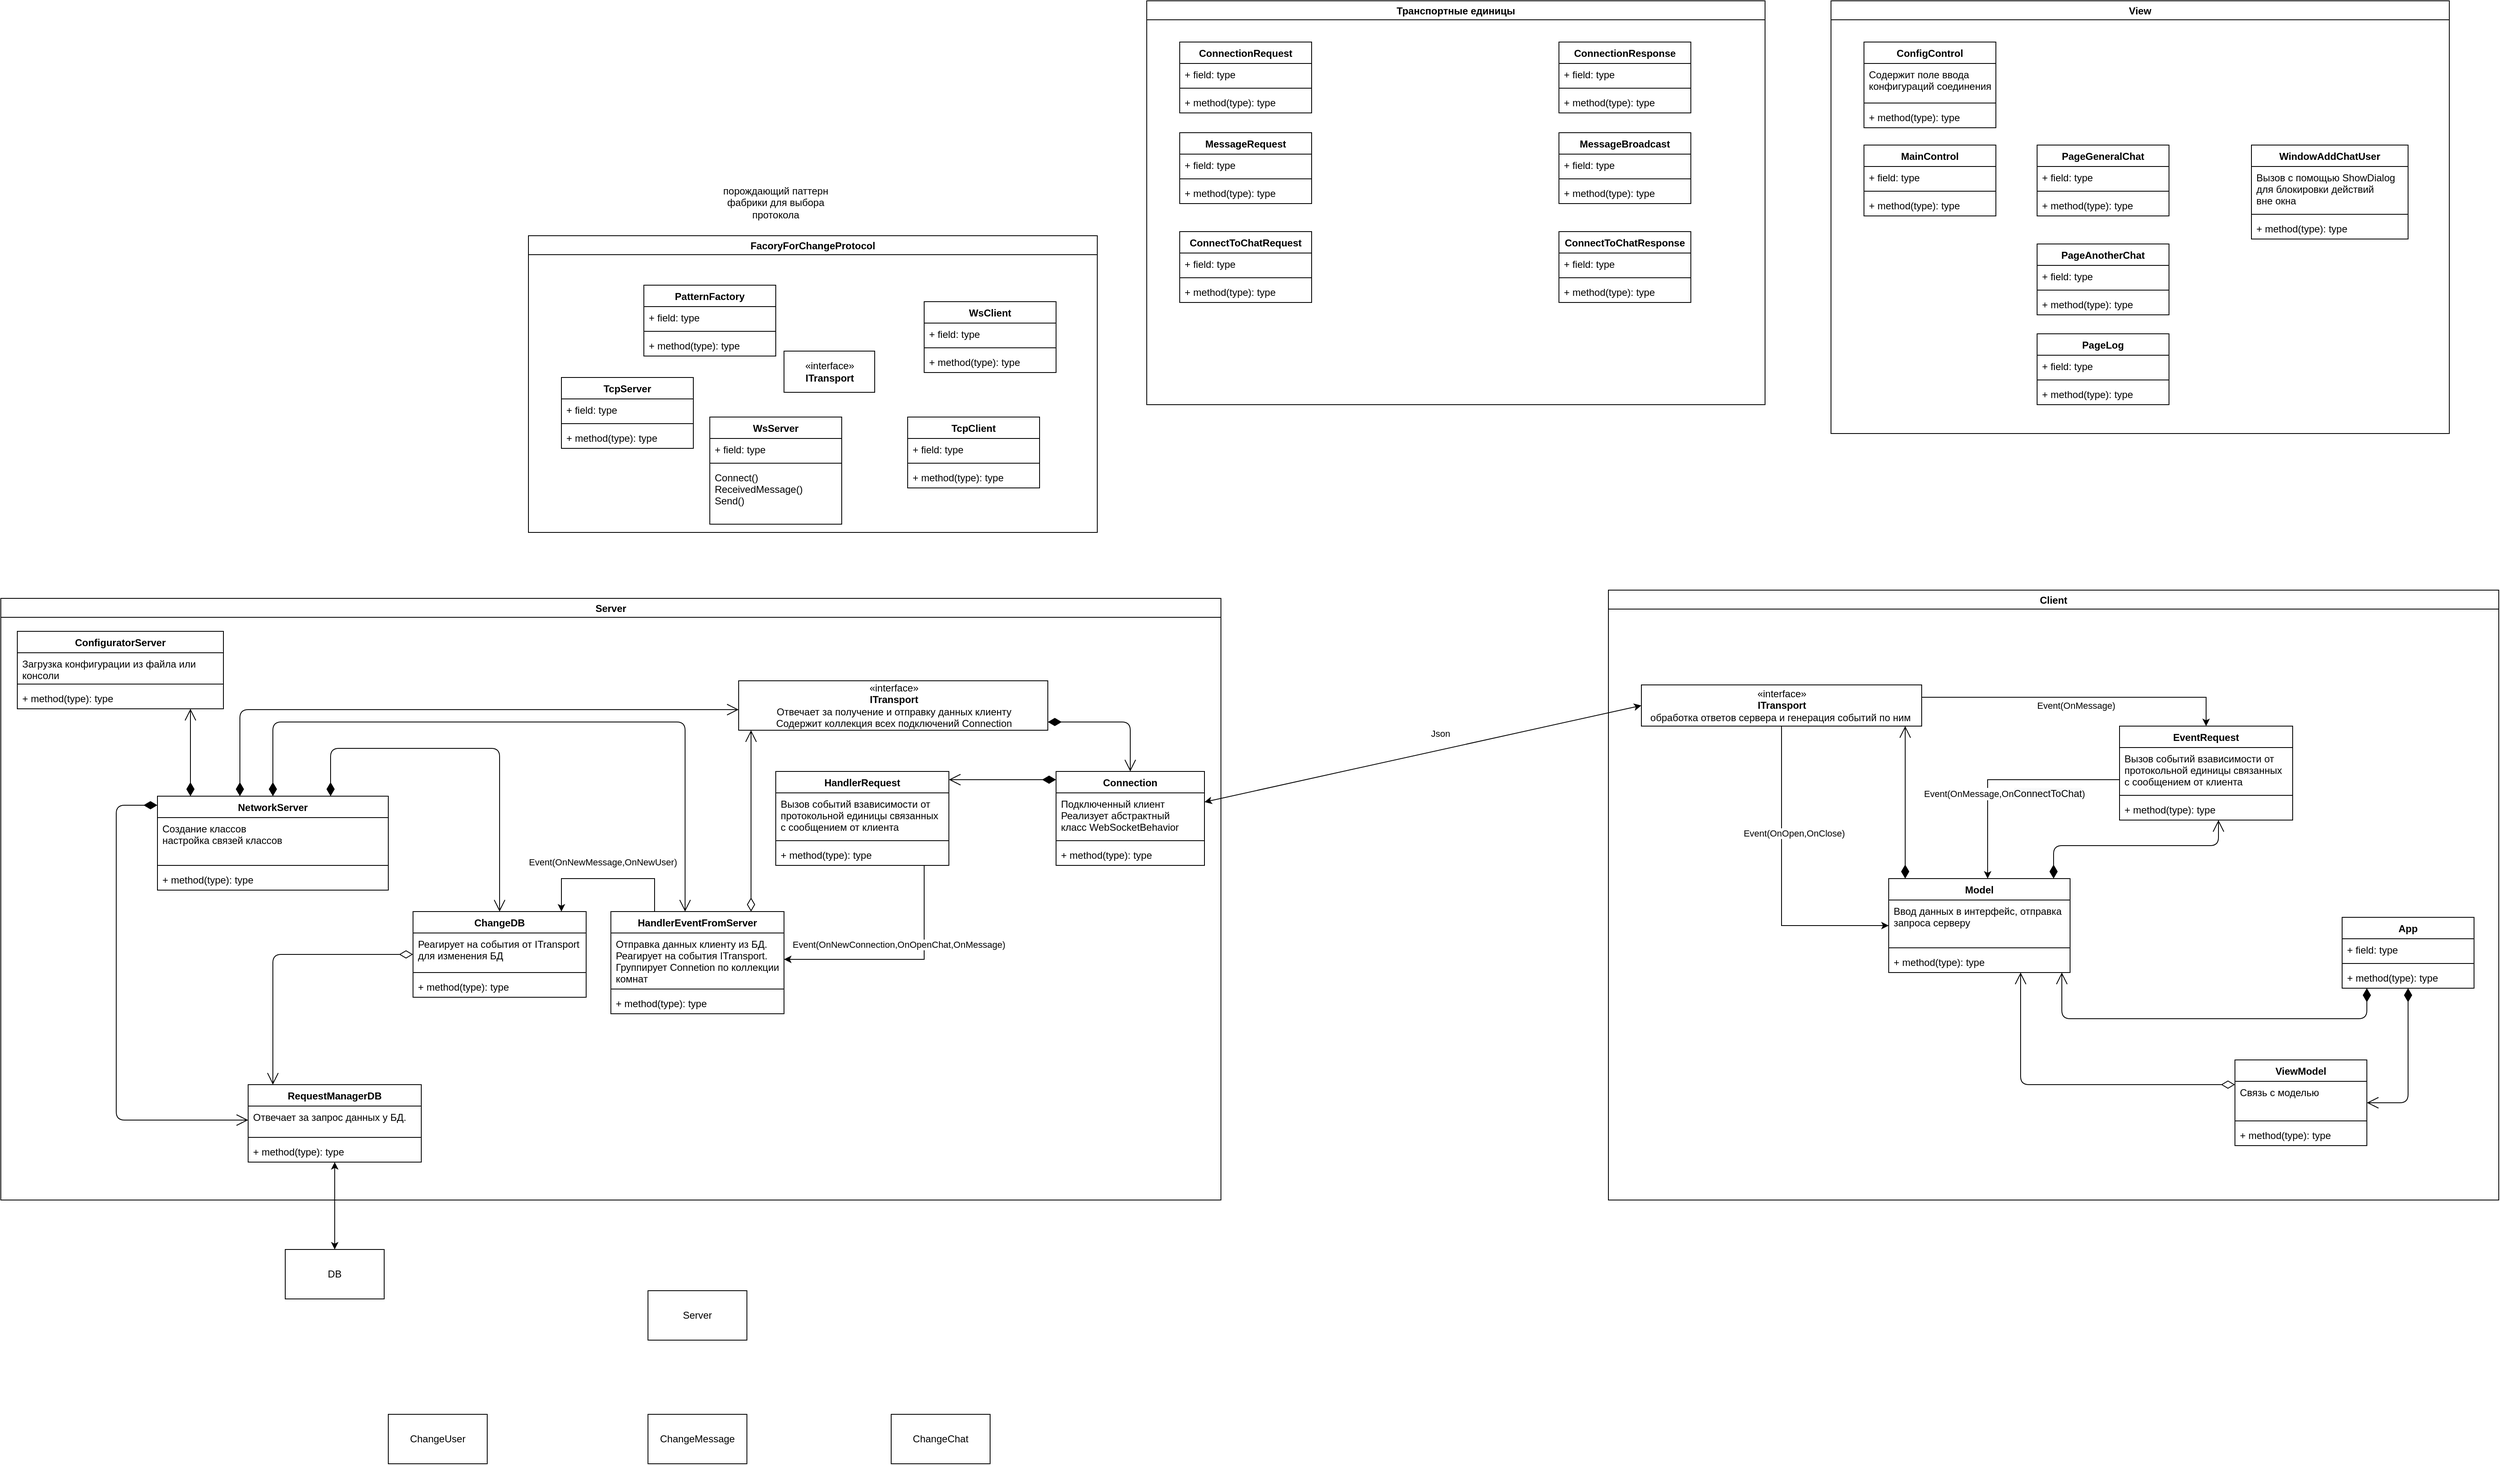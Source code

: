 <mxfile version="13.7.9" type="device"><diagram id="jse17iVmVhBiefRwXNWF" name="Page-1"><mxGraphModel dx="3362" dy="1932" grid="1" gridSize="10" guides="1" tooltips="1" connect="1" arrows="1" fold="1" page="1" pageScale="1" pageWidth="850" pageHeight="1100" math="0" shadow="0"><root><mxCell id="0"/><mxCell id="1" parent="0"/><mxCell id="Xx_1zSFex9UAp5-x8c1F-37" value="Server" style="swimlane;" parent="1" vertex="1"><mxGeometry x="-1000" y="-120" width="1480" height="730" as="geometry"/></mxCell><mxCell id="-w2Rr8TFvoVWW7aLAeK2-1" value="ConfiguratorServer" style="swimlane;fontStyle=1;align=center;verticalAlign=top;childLayout=stackLayout;horizontal=1;startSize=26;horizontalStack=0;resizeParent=1;resizeParentMax=0;resizeLast=0;collapsible=1;marginBottom=0;" parent="Xx_1zSFex9UAp5-x8c1F-37" vertex="1"><mxGeometry x="20" y="40" width="250" height="94" as="geometry"/></mxCell><mxCell id="-w2Rr8TFvoVWW7aLAeK2-2" value="Загрузка конфигурации из файла или &#10;консоли" style="text;strokeColor=none;fillColor=none;align=left;verticalAlign=top;spacingLeft=4;spacingRight=4;overflow=hidden;rotatable=0;points=[[0,0.5],[1,0.5]];portConstraint=eastwest;" parent="-w2Rr8TFvoVWW7aLAeK2-1" vertex="1"><mxGeometry y="26" width="250" height="34" as="geometry"/></mxCell><mxCell id="-w2Rr8TFvoVWW7aLAeK2-3" value="" style="line;strokeWidth=1;fillColor=none;align=left;verticalAlign=middle;spacingTop=-1;spacingLeft=3;spacingRight=3;rotatable=0;labelPosition=right;points=[];portConstraint=eastwest;" parent="-w2Rr8TFvoVWW7aLAeK2-1" vertex="1"><mxGeometry y="60" width="250" height="8" as="geometry"/></mxCell><mxCell id="-w2Rr8TFvoVWW7aLAeK2-4" value="+ method(type): type" style="text;strokeColor=none;fillColor=none;align=left;verticalAlign=top;spacingLeft=4;spacingRight=4;overflow=hidden;rotatable=0;points=[[0,0.5],[1,0.5]];portConstraint=eastwest;" parent="-w2Rr8TFvoVWW7aLAeK2-1" vertex="1"><mxGeometry y="68" width="250" height="26" as="geometry"/></mxCell><mxCell id="-w2Rr8TFvoVWW7aLAeK2-32" value="Connection" style="swimlane;fontStyle=1;align=center;verticalAlign=top;childLayout=stackLayout;horizontal=1;startSize=26;horizontalStack=0;resizeParent=1;resizeParentMax=0;resizeLast=0;collapsible=1;marginBottom=0;" parent="Xx_1zSFex9UAp5-x8c1F-37" vertex="1"><mxGeometry x="1280" y="210" width="180" height="114" as="geometry"/></mxCell><mxCell id="-w2Rr8TFvoVWW7aLAeK2-33" value="Подключенный клиент&#10;Реализует абстрактный &#10;класс WebSocketBehavior" style="text;strokeColor=none;fillColor=none;align=left;verticalAlign=top;spacingLeft=4;spacingRight=4;overflow=hidden;rotatable=0;points=[[0,0.5],[1,0.5]];portConstraint=eastwest;" parent="-w2Rr8TFvoVWW7aLAeK2-32" vertex="1"><mxGeometry y="26" width="180" height="54" as="geometry"/></mxCell><mxCell id="-w2Rr8TFvoVWW7aLAeK2-34" value="" style="line;strokeWidth=1;fillColor=none;align=left;verticalAlign=middle;spacingTop=-1;spacingLeft=3;spacingRight=3;rotatable=0;labelPosition=right;points=[];portConstraint=eastwest;" parent="-w2Rr8TFvoVWW7aLAeK2-32" vertex="1"><mxGeometry y="80" width="180" height="8" as="geometry"/></mxCell><mxCell id="-w2Rr8TFvoVWW7aLAeK2-35" value="+ method(type): type" style="text;strokeColor=none;fillColor=none;align=left;verticalAlign=top;spacingLeft=4;spacingRight=4;overflow=hidden;rotatable=0;points=[[0,0.5],[1,0.5]];portConstraint=eastwest;" parent="-w2Rr8TFvoVWW7aLAeK2-32" vertex="1"><mxGeometry y="88" width="180" height="26" as="geometry"/></mxCell><mxCell id="-w2Rr8TFvoVWW7aLAeK2-37" value="HandlerRequest" style="swimlane;fontStyle=1;align=center;verticalAlign=top;childLayout=stackLayout;horizontal=1;startSize=26;horizontalStack=0;resizeParent=1;resizeParentMax=0;resizeLast=0;collapsible=1;marginBottom=0;" parent="Xx_1zSFex9UAp5-x8c1F-37" vertex="1"><mxGeometry x="940" y="210" width="210" height="114" as="geometry"/></mxCell><mxCell id="-w2Rr8TFvoVWW7aLAeK2-38" value="Вызов событий взависимости от&#10;протокольной единицы связанных&#10;с сообщением от клиента" style="text;strokeColor=none;fillColor=none;align=left;verticalAlign=top;spacingLeft=4;spacingRight=4;overflow=hidden;rotatable=0;points=[[0,0.5],[1,0.5]];portConstraint=eastwest;" parent="-w2Rr8TFvoVWW7aLAeK2-37" vertex="1"><mxGeometry y="26" width="210" height="54" as="geometry"/></mxCell><mxCell id="-w2Rr8TFvoVWW7aLAeK2-39" value="" style="line;strokeWidth=1;fillColor=none;align=left;verticalAlign=middle;spacingTop=-1;spacingLeft=3;spacingRight=3;rotatable=0;labelPosition=right;points=[];portConstraint=eastwest;" parent="-w2Rr8TFvoVWW7aLAeK2-37" vertex="1"><mxGeometry y="80" width="210" height="8" as="geometry"/></mxCell><mxCell id="-w2Rr8TFvoVWW7aLAeK2-40" value="+ method(type): type" style="text;strokeColor=none;fillColor=none;align=left;verticalAlign=top;spacingLeft=4;spacingRight=4;overflow=hidden;rotatable=0;points=[[0,0.5],[1,0.5]];portConstraint=eastwest;" parent="-w2Rr8TFvoVWW7aLAeK2-37" vertex="1"><mxGeometry y="88" width="210" height="26" as="geometry"/></mxCell><mxCell id="Xx_1zSFex9UAp5-x8c1F-51" value="NetworkServer" style="swimlane;fontStyle=1;align=center;verticalAlign=top;childLayout=stackLayout;horizontal=1;startSize=26;horizontalStack=0;resizeParent=1;resizeParentMax=0;resizeLast=0;collapsible=1;marginBottom=0;" parent="Xx_1zSFex9UAp5-x8c1F-37" vertex="1"><mxGeometry x="190" y="240" width="280" height="114" as="geometry"/></mxCell><mxCell id="Xx_1zSFex9UAp5-x8c1F-52" value="Создание классов&#10;настройка связей классов" style="text;strokeColor=none;fillColor=none;align=left;verticalAlign=top;spacingLeft=4;spacingRight=4;overflow=hidden;rotatable=0;points=[[0,0.5],[1,0.5]];portConstraint=eastwest;" parent="Xx_1zSFex9UAp5-x8c1F-51" vertex="1"><mxGeometry y="26" width="280" height="54" as="geometry"/></mxCell><mxCell id="Xx_1zSFex9UAp5-x8c1F-53" value="" style="line;strokeWidth=1;fillColor=none;align=left;verticalAlign=middle;spacingTop=-1;spacingLeft=3;spacingRight=3;rotatable=0;labelPosition=right;points=[];portConstraint=eastwest;" parent="Xx_1zSFex9UAp5-x8c1F-51" vertex="1"><mxGeometry y="80" width="280" height="8" as="geometry"/></mxCell><mxCell id="Xx_1zSFex9UAp5-x8c1F-54" value="+ method(type): type" style="text;strokeColor=none;fillColor=none;align=left;verticalAlign=top;spacingLeft=4;spacingRight=4;overflow=hidden;rotatable=0;points=[[0,0.5],[1,0.5]];portConstraint=eastwest;" parent="Xx_1zSFex9UAp5-x8c1F-51" vertex="1"><mxGeometry y="88" width="280" height="26" as="geometry"/></mxCell><mxCell id="DeAmgJyLJ6oGBZ568xcS-81" value="Event(OnNewMessage,OnNewUser)" style="edgeStyle=orthogonalEdgeStyle;rounded=0;orthogonalLoop=1;jettySize=auto;html=1;" parent="Xx_1zSFex9UAp5-x8c1F-37" source="zUC1sr2OOhzAdwgwk2Mr-27" target="zUC1sr2OOhzAdwgwk2Mr-1" edge="1"><mxGeometry x="0.067" y="-20" relative="1" as="geometry"><mxPoint x="770" y="370" as="sourcePoint"/><Array as="points"><mxPoint x="793" y="340"/><mxPoint x="680" y="340"/></Array><mxPoint as="offset"/></mxGeometry></mxCell><mxCell id="zUC1sr2OOhzAdwgwk2Mr-27" value="HandlerEventFromServer" style="swimlane;fontStyle=1;align=center;verticalAlign=top;childLayout=stackLayout;horizontal=1;startSize=26;horizontalStack=0;resizeParent=1;resizeParentMax=0;resizeLast=0;collapsible=1;marginBottom=0;" parent="Xx_1zSFex9UAp5-x8c1F-37" vertex="1"><mxGeometry x="740" y="380" width="210" height="124" as="geometry"/></mxCell><mxCell id="zUC1sr2OOhzAdwgwk2Mr-28" value="Отправка данных клиенту из БД. &#10;Реагирует на события ITransport.&#10;Группирует Connetion по коллекции&#10;комнат" style="text;strokeColor=none;fillColor=none;align=left;verticalAlign=top;spacingLeft=4;spacingRight=4;overflow=hidden;rotatable=0;points=[[0,0.5],[1,0.5]];portConstraint=eastwest;" parent="zUC1sr2OOhzAdwgwk2Mr-27" vertex="1"><mxGeometry y="26" width="210" height="64" as="geometry"/></mxCell><mxCell id="zUC1sr2OOhzAdwgwk2Mr-29" value="" style="line;strokeWidth=1;fillColor=none;align=left;verticalAlign=middle;spacingTop=-1;spacingLeft=3;spacingRight=3;rotatable=0;labelPosition=right;points=[];portConstraint=eastwest;" parent="zUC1sr2OOhzAdwgwk2Mr-27" vertex="1"><mxGeometry y="90" width="210" height="8" as="geometry"/></mxCell><mxCell id="zUC1sr2OOhzAdwgwk2Mr-30" value="+ method(type): type" style="text;strokeColor=none;fillColor=none;align=left;verticalAlign=top;spacingLeft=4;spacingRight=4;overflow=hidden;rotatable=0;points=[[0,0.5],[1,0.5]];portConstraint=eastwest;" parent="zUC1sr2OOhzAdwgwk2Mr-27" vertex="1"><mxGeometry y="98" width="210" height="26" as="geometry"/></mxCell><mxCell id="zUC1sr2OOhzAdwgwk2Mr-1" value="ChangeDB" style="swimlane;fontStyle=1;align=center;verticalAlign=top;childLayout=stackLayout;horizontal=1;startSize=26;horizontalStack=0;resizeParent=1;resizeParentMax=0;resizeLast=0;collapsible=1;marginBottom=0;" parent="Xx_1zSFex9UAp5-x8c1F-37" vertex="1"><mxGeometry x="500" y="380" width="210" height="104" as="geometry"><mxRectangle x="60" y="160" width="100" height="26" as="alternateBounds"/></mxGeometry></mxCell><mxCell id="zUC1sr2OOhzAdwgwk2Mr-2" value="Реагирует на события от ITransport&#10;для изменения БД" style="text;strokeColor=none;fillColor=none;align=left;verticalAlign=top;spacingLeft=4;spacingRight=4;overflow=hidden;rotatable=0;points=[[0,0.5],[1,0.5]];portConstraint=eastwest;" parent="zUC1sr2OOhzAdwgwk2Mr-1" vertex="1"><mxGeometry y="26" width="210" height="44" as="geometry"/></mxCell><mxCell id="zUC1sr2OOhzAdwgwk2Mr-3" value="" style="line;strokeWidth=1;fillColor=none;align=left;verticalAlign=middle;spacingTop=-1;spacingLeft=3;spacingRight=3;rotatable=0;labelPosition=right;points=[];portConstraint=eastwest;" parent="zUC1sr2OOhzAdwgwk2Mr-1" vertex="1"><mxGeometry y="70" width="210" height="8" as="geometry"/></mxCell><mxCell id="zUC1sr2OOhzAdwgwk2Mr-4" value="+ method(type): type" style="text;strokeColor=none;fillColor=none;align=left;verticalAlign=top;spacingLeft=4;spacingRight=4;overflow=hidden;rotatable=0;points=[[0,0.5],[1,0.5]];portConstraint=eastwest;" parent="zUC1sr2OOhzAdwgwk2Mr-1" vertex="1"><mxGeometry y="78" width="210" height="26" as="geometry"/></mxCell><mxCell id="Xx_1zSFex9UAp5-x8c1F-33" value="RequestManagerDB" style="swimlane;fontStyle=1;align=center;verticalAlign=top;childLayout=stackLayout;horizontal=1;startSize=26;horizontalStack=0;resizeParent=1;resizeParentMax=0;resizeLast=0;collapsible=1;marginBottom=0;" parent="Xx_1zSFex9UAp5-x8c1F-37" vertex="1"><mxGeometry x="300" y="590" width="210" height="94" as="geometry"/></mxCell><mxCell id="Xx_1zSFex9UAp5-x8c1F-34" value="Отвечает за запрос данных у БД." style="text;strokeColor=none;fillColor=none;align=left;verticalAlign=top;spacingLeft=4;spacingRight=4;overflow=hidden;rotatable=0;points=[[0,0.5],[1,0.5]];portConstraint=eastwest;" parent="Xx_1zSFex9UAp5-x8c1F-33" vertex="1"><mxGeometry y="26" width="210" height="34" as="geometry"/></mxCell><mxCell id="Xx_1zSFex9UAp5-x8c1F-35" value="" style="line;strokeWidth=1;fillColor=none;align=left;verticalAlign=middle;spacingTop=-1;spacingLeft=3;spacingRight=3;rotatable=0;labelPosition=right;points=[];portConstraint=eastwest;" parent="Xx_1zSFex9UAp5-x8c1F-33" vertex="1"><mxGeometry y="60" width="210" height="8" as="geometry"/></mxCell><mxCell id="Xx_1zSFex9UAp5-x8c1F-36" value="+ method(type): type" style="text;strokeColor=none;fillColor=none;align=left;verticalAlign=top;spacingLeft=4;spacingRight=4;overflow=hidden;rotatable=0;points=[[0,0.5],[1,0.5]];portConstraint=eastwest;" parent="Xx_1zSFex9UAp5-x8c1F-33" vertex="1"><mxGeometry y="68" width="210" height="26" as="geometry"/></mxCell><mxCell id="DeAmgJyLJ6oGBZ568xcS-78" value="Event(OnNewConnection,OnOpenChat,OnMessage)" style="edgeStyle=orthogonalEdgeStyle;rounded=0;orthogonalLoop=1;jettySize=auto;html=1;" parent="Xx_1zSFex9UAp5-x8c1F-37" source="-w2Rr8TFvoVWW7aLAeK2-37" target="zUC1sr2OOhzAdwgwk2Mr-28" edge="1"><mxGeometry x="0.022" y="-18" relative="1" as="geometry"><mxPoint x="1176" y="210" as="sourcePoint"/><Array as="points"><mxPoint x="1120" y="438"/></Array><mxPoint as="offset"/></mxGeometry></mxCell><mxCell id="zUC1sr2OOhzAdwgwk2Mr-25" value="«interface»&lt;br&gt;&lt;b&gt;ITransport&lt;br&gt;&lt;/b&gt;Отвечает за получение и отправку данных клиенту&lt;br&gt;Содержит коллекция всех подключений Connection" style="html=1;" parent="Xx_1zSFex9UAp5-x8c1F-37" vertex="1"><mxGeometry x="895" y="100" width="375" height="60" as="geometry"/></mxCell><mxCell id="tzjQvnnf768sTt3wcMnn-1" value="" style="endArrow=open;html=1;endSize=12;startArrow=diamondThin;startSize=14;startFill=1;edgeStyle=orthogonalEdgeStyle;align=left;verticalAlign=bottom;" parent="Xx_1zSFex9UAp5-x8c1F-37" source="Xx_1zSFex9UAp5-x8c1F-51" target="zUC1sr2OOhzAdwgwk2Mr-27" edge="1"><mxGeometry x="-1" y="3" relative="1" as="geometry"><mxPoint x="925" y="160" as="sourcePoint"/><mxPoint x="600" y="310" as="targetPoint"/><Array as="points"><mxPoint x="330" y="150"/><mxPoint x="830" y="150"/></Array></mxGeometry></mxCell><mxCell id="tzjQvnnf768sTt3wcMnn-5" value="" style="endArrow=open;html=1;endSize=12;startArrow=diamondThin;startSize=14;startFill=1;edgeStyle=orthogonalEdgeStyle;align=left;verticalAlign=bottom;" parent="Xx_1zSFex9UAp5-x8c1F-37" source="Xx_1zSFex9UAp5-x8c1F-51" target="zUC1sr2OOhzAdwgwk2Mr-1" edge="1"><mxGeometry x="-0.081" y="-18" relative="1" as="geometry"><mxPoint x="349" y="230" as="sourcePoint"/><mxPoint x="600" y="345" as="targetPoint"/><Array as="points"><mxPoint x="400" y="182"/><mxPoint x="605" y="182"/></Array><mxPoint as="offset"/></mxGeometry></mxCell><mxCell id="tzjQvnnf768sTt3wcMnn-7" value="" style="endArrow=open;html=1;endSize=12;startArrow=diamondThin;startSize=14;startFill=0;edgeStyle=orthogonalEdgeStyle;align=left;verticalAlign=bottom;" parent="Xx_1zSFex9UAp5-x8c1F-37" source="zUC1sr2OOhzAdwgwk2Mr-1" target="Xx_1zSFex9UAp5-x8c1F-33" edge="1"><mxGeometry x="-1" y="3" relative="1" as="geometry"><mxPoint x="298" y="550" as="sourcePoint"/><mxPoint x="740" y="380" as="targetPoint"/><Array as="points"><mxPoint x="330" y="432"/></Array></mxGeometry></mxCell><mxCell id="-w2Rr8TFvoVWW7aLAeK2-5" value="" style="endArrow=open;html=1;endSize=12;startArrow=diamondThin;startSize=14;startFill=1;edgeStyle=orthogonalEdgeStyle;align=left;verticalAlign=bottom;" parent="Xx_1zSFex9UAp5-x8c1F-37" source="Xx_1zSFex9UAp5-x8c1F-51" target="-w2Rr8TFvoVWW7aLAeK2-1" edge="1"><mxGeometry x="-1" y="3" relative="1" as="geometry"><mxPoint x="130" y="180" as="sourcePoint"/><mxPoint x="160" y="180" as="targetPoint"/><Array as="points"><mxPoint x="230" y="200"/><mxPoint x="230" y="200"/></Array></mxGeometry></mxCell><mxCell id="-w2Rr8TFvoVWW7aLAeK2-9" value="" style="endArrow=open;html=1;endSize=12;startArrow=diamondThin;startSize=14;startFill=1;edgeStyle=orthogonalEdgeStyle;align=left;verticalAlign=bottom;" parent="Xx_1zSFex9UAp5-x8c1F-37" source="Xx_1zSFex9UAp5-x8c1F-51" target="zUC1sr2OOhzAdwgwk2Mr-25" edge="1"><mxGeometry x="-1" y="3" relative="1" as="geometry"><mxPoint x="550" y="110" as="sourcePoint"/><mxPoint x="810" y="120" as="targetPoint"/><Array as="points"><mxPoint x="290" y="135"/></Array></mxGeometry></mxCell><mxCell id="-w2Rr8TFvoVWW7aLAeK2-10" value="" style="endArrow=open;html=1;endSize=12;startArrow=diamondThin;startSize=14;startFill=1;edgeStyle=orthogonalEdgeStyle;align=left;verticalAlign=bottom;entryX=0;entryY=0.5;entryDx=0;entryDy=0;" parent="Xx_1zSFex9UAp5-x8c1F-37" source="Xx_1zSFex9UAp5-x8c1F-51" target="Xx_1zSFex9UAp5-x8c1F-34" edge="1"><mxGeometry x="-1" y="3" relative="1" as="geometry"><mxPoint x="120" y="210" as="sourcePoint"/><mxPoint x="430" y="370" as="targetPoint"/><Array as="points"><mxPoint x="140" y="251"/><mxPoint x="140" y="633"/></Array></mxGeometry></mxCell><mxCell id="-w2Rr8TFvoVWW7aLAeK2-42" value="" style="endArrow=open;html=1;endSize=12;startArrow=diamondThin;startSize=14;startFill=1;edgeStyle=orthogonalEdgeStyle;align=left;verticalAlign=bottom;" parent="Xx_1zSFex9UAp5-x8c1F-37" source="-w2Rr8TFvoVWW7aLAeK2-32" target="-w2Rr8TFvoVWW7aLAeK2-37" edge="1"><mxGeometry x="-1" y="3" relative="1" as="geometry"><mxPoint x="1190" y="190" as="sourcePoint"/><mxPoint x="810" y="220" as="targetPoint"/><Array as="points"><mxPoint x="1270" y="220"/><mxPoint x="1270" y="220"/></Array></mxGeometry></mxCell><mxCell id="-w2Rr8TFvoVWW7aLAeK2-43" value="" style="endArrow=open;html=1;endSize=12;startArrow=diamondThin;startSize=14;startFill=1;edgeStyle=orthogonalEdgeStyle;align=left;verticalAlign=bottom;" parent="Xx_1zSFex9UAp5-x8c1F-37" source="zUC1sr2OOhzAdwgwk2Mr-25" target="-w2Rr8TFvoVWW7aLAeK2-32" edge="1"><mxGeometry x="-1" y="3" relative="1" as="geometry"><mxPoint x="1000" y="340" as="sourcePoint"/><mxPoint x="1310" y="200" as="targetPoint"/><Array as="points"><mxPoint x="1370" y="150"/></Array></mxGeometry></mxCell><mxCell id="B8XiJwWMcWQTUmsNgJ9B-1" value="" style="endArrow=open;html=1;endSize=12;startArrow=diamondThin;startSize=14;startFill=0;edgeStyle=orthogonalEdgeStyle;align=left;verticalAlign=bottom;" parent="Xx_1zSFex9UAp5-x8c1F-37" source="zUC1sr2OOhzAdwgwk2Mr-27" target="zUC1sr2OOhzAdwgwk2Mr-25" edge="1"><mxGeometry x="-1" y="3" relative="1" as="geometry"><mxPoint x="1130" y="390" as="sourcePoint"/><mxPoint x="1290" y="390" as="targetPoint"/><Array as="points"><mxPoint x="910" y="240"/><mxPoint x="910" y="240"/></Array></mxGeometry></mxCell><mxCell id="Xx_1zSFex9UAp5-x8c1F-55" value="FacoryForChangeProtocol" style="swimlane;" parent="1" vertex="1"><mxGeometry x="-360" y="-560" width="690" height="360" as="geometry"/></mxCell><mxCell id="DeAmgJyLJ6oGBZ568xcS-56" value="WsClient" style="swimlane;fontStyle=1;align=center;verticalAlign=top;childLayout=stackLayout;horizontal=1;startSize=26;horizontalStack=0;resizeParent=1;resizeParentMax=0;resizeLast=0;collapsible=1;marginBottom=0;" parent="Xx_1zSFex9UAp5-x8c1F-55" vertex="1"><mxGeometry x="480" y="80" width="160" height="86" as="geometry"/></mxCell><mxCell id="DeAmgJyLJ6oGBZ568xcS-57" value="+ field: type" style="text;strokeColor=none;fillColor=none;align=left;verticalAlign=top;spacingLeft=4;spacingRight=4;overflow=hidden;rotatable=0;points=[[0,0.5],[1,0.5]];portConstraint=eastwest;" parent="DeAmgJyLJ6oGBZ568xcS-56" vertex="1"><mxGeometry y="26" width="160" height="26" as="geometry"/></mxCell><mxCell id="DeAmgJyLJ6oGBZ568xcS-58" value="" style="line;strokeWidth=1;fillColor=none;align=left;verticalAlign=middle;spacingTop=-1;spacingLeft=3;spacingRight=3;rotatable=0;labelPosition=right;points=[];portConstraint=eastwest;" parent="DeAmgJyLJ6oGBZ568xcS-56" vertex="1"><mxGeometry y="52" width="160" height="8" as="geometry"/></mxCell><mxCell id="DeAmgJyLJ6oGBZ568xcS-59" value="+ method(type): type" style="text;strokeColor=none;fillColor=none;align=left;verticalAlign=top;spacingLeft=4;spacingRight=4;overflow=hidden;rotatable=0;points=[[0,0.5],[1,0.5]];portConstraint=eastwest;" parent="DeAmgJyLJ6oGBZ568xcS-56" vertex="1"><mxGeometry y="60" width="160" height="26" as="geometry"/></mxCell><mxCell id="Xx_1zSFex9UAp5-x8c1F-47" value="PatternFactory" style="swimlane;fontStyle=1;align=center;verticalAlign=top;childLayout=stackLayout;horizontal=1;startSize=26;horizontalStack=0;resizeParent=1;resizeParentMax=0;resizeLast=0;collapsible=1;marginBottom=0;" parent="Xx_1zSFex9UAp5-x8c1F-55" vertex="1"><mxGeometry x="140" y="60" width="160" height="86" as="geometry"/></mxCell><mxCell id="Xx_1zSFex9UAp5-x8c1F-48" value="+ field: type" style="text;strokeColor=none;fillColor=none;align=left;verticalAlign=top;spacingLeft=4;spacingRight=4;overflow=hidden;rotatable=0;points=[[0,0.5],[1,0.5]];portConstraint=eastwest;" parent="Xx_1zSFex9UAp5-x8c1F-47" vertex="1"><mxGeometry y="26" width="160" height="26" as="geometry"/></mxCell><mxCell id="Xx_1zSFex9UAp5-x8c1F-49" value="" style="line;strokeWidth=1;fillColor=none;align=left;verticalAlign=middle;spacingTop=-1;spacingLeft=3;spacingRight=3;rotatable=0;labelPosition=right;points=[];portConstraint=eastwest;" parent="Xx_1zSFex9UAp5-x8c1F-47" vertex="1"><mxGeometry y="52" width="160" height="8" as="geometry"/></mxCell><mxCell id="Xx_1zSFex9UAp5-x8c1F-50" value="+ method(type): type" style="text;strokeColor=none;fillColor=none;align=left;verticalAlign=top;spacingLeft=4;spacingRight=4;overflow=hidden;rotatable=0;points=[[0,0.5],[1,0.5]];portConstraint=eastwest;" parent="Xx_1zSFex9UAp5-x8c1F-47" vertex="1"><mxGeometry y="60" width="160" height="26" as="geometry"/></mxCell><mxCell id="Xx_1zSFex9UAp5-x8c1F-43" value="TcpServer" style="swimlane;fontStyle=1;align=center;verticalAlign=top;childLayout=stackLayout;horizontal=1;startSize=26;horizontalStack=0;resizeParent=1;resizeParentMax=0;resizeLast=0;collapsible=1;marginBottom=0;" parent="Xx_1zSFex9UAp5-x8c1F-55" vertex="1"><mxGeometry x="40" y="172" width="160" height="86" as="geometry"/></mxCell><mxCell id="Xx_1zSFex9UAp5-x8c1F-44" value="+ field: type" style="text;strokeColor=none;fillColor=none;align=left;verticalAlign=top;spacingLeft=4;spacingRight=4;overflow=hidden;rotatable=0;points=[[0,0.5],[1,0.5]];portConstraint=eastwest;" parent="Xx_1zSFex9UAp5-x8c1F-43" vertex="1"><mxGeometry y="26" width="160" height="26" as="geometry"/></mxCell><mxCell id="Xx_1zSFex9UAp5-x8c1F-45" value="" style="line;strokeWidth=1;fillColor=none;align=left;verticalAlign=middle;spacingTop=-1;spacingLeft=3;spacingRight=3;rotatable=0;labelPosition=right;points=[];portConstraint=eastwest;" parent="Xx_1zSFex9UAp5-x8c1F-43" vertex="1"><mxGeometry y="52" width="160" height="8" as="geometry"/></mxCell><mxCell id="Xx_1zSFex9UAp5-x8c1F-46" value="+ method(type): type" style="text;strokeColor=none;fillColor=none;align=left;verticalAlign=top;spacingLeft=4;spacingRight=4;overflow=hidden;rotatable=0;points=[[0,0.5],[1,0.5]];portConstraint=eastwest;" parent="Xx_1zSFex9UAp5-x8c1F-43" vertex="1"><mxGeometry y="60" width="160" height="26" as="geometry"/></mxCell><mxCell id="Xx_1zSFex9UAp5-x8c1F-42" value="«interface»&lt;br&gt;&lt;b&gt;ITransport&lt;/b&gt;" style="html=1;" parent="Xx_1zSFex9UAp5-x8c1F-55" vertex="1"><mxGeometry x="310" y="140" width="110" height="50" as="geometry"/></mxCell><mxCell id="DeAmgJyLJ6oGBZ568xcS-60" value="TcpClient" style="swimlane;fontStyle=1;align=center;verticalAlign=top;childLayout=stackLayout;horizontal=1;startSize=26;horizontalStack=0;resizeParent=1;resizeParentMax=0;resizeLast=0;collapsible=1;marginBottom=0;" parent="Xx_1zSFex9UAp5-x8c1F-55" vertex="1"><mxGeometry x="460" y="220" width="160" height="86" as="geometry"/></mxCell><mxCell id="DeAmgJyLJ6oGBZ568xcS-61" value="+ field: type" style="text;strokeColor=none;fillColor=none;align=left;verticalAlign=top;spacingLeft=4;spacingRight=4;overflow=hidden;rotatable=0;points=[[0,0.5],[1,0.5]];portConstraint=eastwest;" parent="DeAmgJyLJ6oGBZ568xcS-60" vertex="1"><mxGeometry y="26" width="160" height="26" as="geometry"/></mxCell><mxCell id="DeAmgJyLJ6oGBZ568xcS-62" value="" style="line;strokeWidth=1;fillColor=none;align=left;verticalAlign=middle;spacingTop=-1;spacingLeft=3;spacingRight=3;rotatable=0;labelPosition=right;points=[];portConstraint=eastwest;" parent="DeAmgJyLJ6oGBZ568xcS-60" vertex="1"><mxGeometry y="52" width="160" height="8" as="geometry"/></mxCell><mxCell id="DeAmgJyLJ6oGBZ568xcS-63" value="+ method(type): type" style="text;strokeColor=none;fillColor=none;align=left;verticalAlign=top;spacingLeft=4;spacingRight=4;overflow=hidden;rotatable=0;points=[[0,0.5],[1,0.5]];portConstraint=eastwest;" parent="DeAmgJyLJ6oGBZ568xcS-60" vertex="1"><mxGeometry y="60" width="160" height="26" as="geometry"/></mxCell><mxCell id="Xx_1zSFex9UAp5-x8c1F-56" value="WsServer" style="swimlane;fontStyle=1;align=center;verticalAlign=top;childLayout=stackLayout;horizontal=1;startSize=26;horizontalStack=0;resizeParent=1;resizeParentMax=0;resizeLast=0;collapsible=1;marginBottom=0;" parent="Xx_1zSFex9UAp5-x8c1F-55" vertex="1"><mxGeometry x="220" y="220" width="160" height="130" as="geometry"><mxRectangle x="60" y="160" width="100" height="26" as="alternateBounds"/></mxGeometry></mxCell><mxCell id="Xx_1zSFex9UAp5-x8c1F-57" value="+ field: type" style="text;strokeColor=none;fillColor=none;align=left;verticalAlign=top;spacingLeft=4;spacingRight=4;overflow=hidden;rotatable=0;points=[[0,0.5],[1,0.5]];portConstraint=eastwest;" parent="Xx_1zSFex9UAp5-x8c1F-56" vertex="1"><mxGeometry y="26" width="160" height="26" as="geometry"/></mxCell><mxCell id="Xx_1zSFex9UAp5-x8c1F-58" value="" style="line;strokeWidth=1;fillColor=none;align=left;verticalAlign=middle;spacingTop=-1;spacingLeft=3;spacingRight=3;rotatable=0;labelPosition=right;points=[];portConstraint=eastwest;" parent="Xx_1zSFex9UAp5-x8c1F-56" vertex="1"><mxGeometry y="52" width="160" height="8" as="geometry"/></mxCell><mxCell id="Xx_1zSFex9UAp5-x8c1F-59" value="Connect()&#10;ReceivedMessage()&#10;Send()" style="text;strokeColor=none;fillColor=none;align=left;verticalAlign=top;spacingLeft=4;spacingRight=4;overflow=hidden;rotatable=0;points=[[0,0.5],[1,0.5]];portConstraint=eastwest;" parent="Xx_1zSFex9UAp5-x8c1F-56" vertex="1"><mxGeometry y="60" width="160" height="70" as="geometry"/></mxCell><mxCell id="zUC1sr2OOhzAdwgwk2Mr-5" value="Client" style="swimlane;startSize=23;" parent="1" vertex="1"><mxGeometry x="950" y="-130" width="1080" height="740" as="geometry"/></mxCell><mxCell id="DeAmgJyLJ6oGBZ568xcS-72" value="Event(OnMessage)" style="edgeStyle=orthogonalEdgeStyle;rounded=0;orthogonalLoop=1;jettySize=auto;html=1;" parent="zUC1sr2OOhzAdwgwk2Mr-5" source="zUC1sr2OOhzAdwgwk2Mr-32" target="DeAmgJyLJ6oGBZ568xcS-64" edge="1"><mxGeometry x="-0.016" y="-10" relative="1" as="geometry"><mxPoint x="430" y="140" as="sourcePoint"/><mxPoint x="750" y="160" as="targetPoint"/><Array as="points"><mxPoint x="725" y="130"/></Array><mxPoint as="offset"/></mxGeometry></mxCell><mxCell id="DeAmgJyLJ6oGBZ568xcS-73" value="Event(OnOpen,OnClose)" style="edgeStyle=orthogonalEdgeStyle;rounded=0;orthogonalLoop=1;jettySize=auto;html=1;" parent="zUC1sr2OOhzAdwgwk2Mr-5" source="zUC1sr2OOhzAdwgwk2Mr-32" target="zUC1sr2OOhzAdwgwk2Mr-14" edge="1"><mxGeometry x="-0.3" y="15" relative="1" as="geometry"><mxPoint x="170" y="200" as="sourcePoint"/><mxPoint x="310" y="260" as="targetPoint"/><Array as="points"><mxPoint x="210" y="407"/></Array><mxPoint as="offset"/></mxGeometry></mxCell><mxCell id="zUC1sr2OOhzAdwgwk2Mr-32" value="«interface»&lt;br&gt;&lt;b&gt;ITransport&lt;br&gt;&lt;/b&gt;обработка ответов сервера и генерация событий по ним&amp;nbsp;&lt;b&gt;&lt;br&gt;&lt;/b&gt;" style="html=1;" parent="zUC1sr2OOhzAdwgwk2Mr-5" vertex="1"><mxGeometry x="40" y="115" width="340" height="50" as="geometry"/></mxCell><mxCell id="DeAmgJyLJ6oGBZ568xcS-71" value="Event(OnMessage,On&lt;span style=&quot;font-size: 12px ; background-color: rgb(248 , 249 , 250)&quot;&gt;ConnectToChat&lt;/span&gt;)" style="edgeStyle=orthogonalEdgeStyle;rounded=0;orthogonalLoop=1;jettySize=auto;html=1;" parent="zUC1sr2OOhzAdwgwk2Mr-5" source="DeAmgJyLJ6oGBZ568xcS-64" target="zUC1sr2OOhzAdwgwk2Mr-14" edge="1"><mxGeometry y="17" relative="1" as="geometry"><mxPoint x="510" y="320" as="targetPoint"/><Array as="points"><mxPoint x="460" y="230"/></Array><mxPoint as="offset"/></mxGeometry></mxCell><mxCell id="DeAmgJyLJ6oGBZ568xcS-83" value="" style="endArrow=open;html=1;endSize=12;startArrow=diamondThin;startSize=14;startFill=1;edgeStyle=orthogonalEdgeStyle;align=left;verticalAlign=bottom;" parent="zUC1sr2OOhzAdwgwk2Mr-5" source="zUC1sr2OOhzAdwgwk2Mr-14" target="DeAmgJyLJ6oGBZ568xcS-64" edge="1"><mxGeometry x="-1" y="3" relative="1" as="geometry"><mxPoint x="800" y="130.0" as="sourcePoint"/><mxPoint x="590" y="160" as="targetPoint"/><Array as="points"><mxPoint x="540" y="310"/><mxPoint x="740" y="310"/></Array></mxGeometry></mxCell><mxCell id="DeAmgJyLJ6oGBZ568xcS-86" value="" style="endArrow=open;html=1;endSize=12;startArrow=diamondThin;startSize=14;startFill=1;edgeStyle=orthogonalEdgeStyle;align=left;verticalAlign=bottom;" parent="zUC1sr2OOhzAdwgwk2Mr-5" source="zUC1sr2OOhzAdwgwk2Mr-14" target="zUC1sr2OOhzAdwgwk2Mr-32" edge="1"><mxGeometry x="-1" y="3" relative="1" as="geometry"><mxPoint x="780" y="70.059" as="sourcePoint"/><mxPoint x="580" y="70" as="targetPoint"/><Array as="points"><mxPoint x="360" y="330"/><mxPoint x="360" y="330"/></Array></mxGeometry></mxCell><mxCell id="DeAmgJyLJ6oGBZ568xcS-64" value="EventRequest" style="swimlane;fontStyle=1;align=center;verticalAlign=top;childLayout=stackLayout;horizontal=1;startSize=26;horizontalStack=0;resizeParent=1;resizeParentMax=0;resizeLast=0;collapsible=1;marginBottom=0;" parent="zUC1sr2OOhzAdwgwk2Mr-5" vertex="1"><mxGeometry x="620" y="165" width="210" height="114" as="geometry"/></mxCell><mxCell id="DeAmgJyLJ6oGBZ568xcS-65" value="Вызов событий взависимости от&#10;протокольной единицы связанных&#10;с сообщением от клиента" style="text;strokeColor=none;fillColor=none;align=left;verticalAlign=top;spacingLeft=4;spacingRight=4;overflow=hidden;rotatable=0;points=[[0,0.5],[1,0.5]];portConstraint=eastwest;" parent="DeAmgJyLJ6oGBZ568xcS-64" vertex="1"><mxGeometry y="26" width="210" height="54" as="geometry"/></mxCell><mxCell id="DeAmgJyLJ6oGBZ568xcS-66" value="" style="line;strokeWidth=1;fillColor=none;align=left;verticalAlign=middle;spacingTop=-1;spacingLeft=3;spacingRight=3;rotatable=0;labelPosition=right;points=[];portConstraint=eastwest;" parent="DeAmgJyLJ6oGBZ568xcS-64" vertex="1"><mxGeometry y="80" width="210" height="8" as="geometry"/></mxCell><mxCell id="DeAmgJyLJ6oGBZ568xcS-67" value="+ method(type): type" style="text;strokeColor=none;fillColor=none;align=left;verticalAlign=top;spacingLeft=4;spacingRight=4;overflow=hidden;rotatable=0;points=[[0,0.5],[1,0.5]];portConstraint=eastwest;" parent="DeAmgJyLJ6oGBZ568xcS-64" vertex="1"><mxGeometry y="88" width="210" height="26" as="geometry"/></mxCell><mxCell id="zUC1sr2OOhzAdwgwk2Mr-14" value="Model" style="swimlane;fontStyle=1;align=center;verticalAlign=top;childLayout=stackLayout;horizontal=1;startSize=26;horizontalStack=0;resizeParent=1;resizeParentMax=0;resizeLast=0;collapsible=1;marginBottom=0;" parent="zUC1sr2OOhzAdwgwk2Mr-5" vertex="1"><mxGeometry x="340" y="350" width="220" height="114" as="geometry"><mxRectangle x="60" y="160" width="100" height="26" as="alternateBounds"/></mxGeometry></mxCell><mxCell id="zUC1sr2OOhzAdwgwk2Mr-15" value="Ввод данных в интерфейс, отправка &#10;запроса серверу" style="text;strokeColor=none;fillColor=none;align=left;verticalAlign=top;spacingLeft=4;spacingRight=4;overflow=hidden;rotatable=0;points=[[0,0.5],[1,0.5]];portConstraint=eastwest;" parent="zUC1sr2OOhzAdwgwk2Mr-14" vertex="1"><mxGeometry y="26" width="220" height="54" as="geometry"/></mxCell><mxCell id="zUC1sr2OOhzAdwgwk2Mr-16" value="" style="line;strokeWidth=1;fillColor=none;align=left;verticalAlign=middle;spacingTop=-1;spacingLeft=3;spacingRight=3;rotatable=0;labelPosition=right;points=[];portConstraint=eastwest;" parent="zUC1sr2OOhzAdwgwk2Mr-14" vertex="1"><mxGeometry y="80" width="220" height="8" as="geometry"/></mxCell><mxCell id="zUC1sr2OOhzAdwgwk2Mr-17" value="+ method(type): type" style="text;strokeColor=none;fillColor=none;align=left;verticalAlign=top;spacingLeft=4;spacingRight=4;overflow=hidden;rotatable=0;points=[[0,0.5],[1,0.5]];portConstraint=eastwest;" parent="zUC1sr2OOhzAdwgwk2Mr-14" vertex="1"><mxGeometry y="88" width="220" height="26" as="geometry"/></mxCell><mxCell id="DeAmgJyLJ6oGBZ568xcS-87" value="App" style="swimlane;fontStyle=1;align=center;verticalAlign=top;childLayout=stackLayout;horizontal=1;startSize=26;horizontalStack=0;resizeParent=1;resizeParentMax=0;resizeLast=0;collapsible=1;marginBottom=0;" parent="zUC1sr2OOhzAdwgwk2Mr-5" vertex="1"><mxGeometry x="890" y="397" width="160" height="86" as="geometry"/></mxCell><mxCell id="DeAmgJyLJ6oGBZ568xcS-88" value="+ field: type" style="text;strokeColor=none;fillColor=none;align=left;verticalAlign=top;spacingLeft=4;spacingRight=4;overflow=hidden;rotatable=0;points=[[0,0.5],[1,0.5]];portConstraint=eastwest;" parent="DeAmgJyLJ6oGBZ568xcS-87" vertex="1"><mxGeometry y="26" width="160" height="26" as="geometry"/></mxCell><mxCell id="DeAmgJyLJ6oGBZ568xcS-89" value="" style="line;strokeWidth=1;fillColor=none;align=left;verticalAlign=middle;spacingTop=-1;spacingLeft=3;spacingRight=3;rotatable=0;labelPosition=right;points=[];portConstraint=eastwest;" parent="DeAmgJyLJ6oGBZ568xcS-87" vertex="1"><mxGeometry y="52" width="160" height="8" as="geometry"/></mxCell><mxCell id="DeAmgJyLJ6oGBZ568xcS-90" value="+ method(type): type" style="text;strokeColor=none;fillColor=none;align=left;verticalAlign=top;spacingLeft=4;spacingRight=4;overflow=hidden;rotatable=0;points=[[0,0.5],[1,0.5]];portConstraint=eastwest;" parent="DeAmgJyLJ6oGBZ568xcS-87" vertex="1"><mxGeometry y="60" width="160" height="26" as="geometry"/></mxCell><mxCell id="DeAmgJyLJ6oGBZ568xcS-91" value="" style="endArrow=open;html=1;endSize=12;startArrow=diamondThin;startSize=14;startFill=1;edgeStyle=orthogonalEdgeStyle;align=left;verticalAlign=bottom;" parent="zUC1sr2OOhzAdwgwk2Mr-5" source="DeAmgJyLJ6oGBZ568xcS-87" target="zUC1sr2OOhzAdwgwk2Mr-14" edge="1"><mxGeometry x="-1" y="3" relative="1" as="geometry"><mxPoint x="850" y="390" as="sourcePoint"/><mxPoint x="870" y="520" as="targetPoint"/><Array as="points"><mxPoint x="920" y="520"/><mxPoint x="550" y="520"/></Array></mxGeometry></mxCell><mxCell id="DeAmgJyLJ6oGBZ568xcS-92" value="" style="endArrow=open;html=1;endSize=12;startArrow=diamondThin;startSize=14;startFill=1;edgeStyle=orthogonalEdgeStyle;align=left;verticalAlign=bottom;" parent="zUC1sr2OOhzAdwgwk2Mr-5" source="DeAmgJyLJ6oGBZ568xcS-87" target="zUC1sr2OOhzAdwgwk2Mr-52" edge="1"><mxGeometry x="-1" y="3" relative="1" as="geometry"><mxPoint x="1010" y="330" as="sourcePoint"/><mxPoint x="1010" y="530" as="targetPoint"/><Array as="points"><mxPoint x="970" y="622"/></Array></mxGeometry></mxCell><mxCell id="DeAmgJyLJ6oGBZ568xcS-93" value="" style="endArrow=open;html=1;endSize=12;startArrow=diamondThin;startSize=14;startFill=0;edgeStyle=orthogonalEdgeStyle;align=left;verticalAlign=bottom;" parent="zUC1sr2OOhzAdwgwk2Mr-5" source="zUC1sr2OOhzAdwgwk2Mr-52" target="zUC1sr2OOhzAdwgwk2Mr-14" edge="1"><mxGeometry x="-1" y="3" relative="1" as="geometry"><mxPoint x="830" y="560" as="sourcePoint"/><mxPoint x="610" y="550" as="targetPoint"/><Array as="points"><mxPoint x="500" y="600"/></Array></mxGeometry></mxCell><mxCell id="zUC1sr2OOhzAdwgwk2Mr-52" value="ViewModel" style="swimlane;fontStyle=1;align=center;verticalAlign=top;childLayout=stackLayout;horizontal=1;startSize=26;horizontalStack=0;resizeParent=1;resizeParentMax=0;resizeLast=0;collapsible=1;marginBottom=0;" parent="zUC1sr2OOhzAdwgwk2Mr-5" vertex="1"><mxGeometry x="760" y="570" width="160" height="104" as="geometry"/></mxCell><mxCell id="zUC1sr2OOhzAdwgwk2Mr-53" value="Связь с моделью" style="text;strokeColor=none;fillColor=none;align=left;verticalAlign=top;spacingLeft=4;spacingRight=4;overflow=hidden;rotatable=0;points=[[0,0.5],[1,0.5]];portConstraint=eastwest;" parent="zUC1sr2OOhzAdwgwk2Mr-52" vertex="1"><mxGeometry y="26" width="160" height="44" as="geometry"/></mxCell><mxCell id="zUC1sr2OOhzAdwgwk2Mr-54" value="" style="line;strokeWidth=1;fillColor=none;align=left;verticalAlign=middle;spacingTop=-1;spacingLeft=3;spacingRight=3;rotatable=0;labelPosition=right;points=[];portConstraint=eastwest;" parent="zUC1sr2OOhzAdwgwk2Mr-52" vertex="1"><mxGeometry y="70" width="160" height="8" as="geometry"/></mxCell><mxCell id="zUC1sr2OOhzAdwgwk2Mr-55" value="+ method(type): type" style="text;strokeColor=none;fillColor=none;align=left;verticalAlign=top;spacingLeft=4;spacingRight=4;overflow=hidden;rotatable=0;points=[[0,0.5],[1,0.5]];portConstraint=eastwest;" parent="zUC1sr2OOhzAdwgwk2Mr-52" vertex="1"><mxGeometry y="78" width="160" height="26" as="geometry"/></mxCell><mxCell id="zUC1sr2OOhzAdwgwk2Mr-24" value="порождающий паттерн фабрики для выбора протокола" style="text;html=1;strokeColor=none;fillColor=none;align=center;verticalAlign=middle;whiteSpace=wrap;rounded=0;" parent="1" vertex="1"><mxGeometry x="-140" y="-610" width="160" height="20" as="geometry"/></mxCell><mxCell id="zUC1sr2OOhzAdwgwk2Mr-26" value="DB" style="rounded=0;whiteSpace=wrap;html=1;" parent="1" vertex="1"><mxGeometry x="-655" y="670" width="120" height="60" as="geometry"/></mxCell><mxCell id="zUC1sr2OOhzAdwgwk2Mr-74" value="" style="endArrow=classic;startArrow=classic;html=1;entryX=0;entryY=0.5;entryDx=0;entryDy=0;" parent="1" source="-w2Rr8TFvoVWW7aLAeK2-32" target="zUC1sr2OOhzAdwgwk2Mr-32" edge="1"><mxGeometry width="50" height="50" relative="1" as="geometry"><mxPoint x="630" y="110" as="sourcePoint"/><mxPoint x="770" y="-10" as="targetPoint"/></mxGeometry></mxCell><mxCell id="zUC1sr2OOhzAdwgwk2Mr-76" value="Json" style="edgeLabel;html=1;align=center;verticalAlign=middle;resizable=0;points=[];" parent="zUC1sr2OOhzAdwgwk2Mr-74" vertex="1" connectable="0"><mxGeometry x="0.076" y="-3" relative="1" as="geometry"><mxPoint y="-22.85" as="offset"/></mxGeometry></mxCell><mxCell id="-w2Rr8TFvoVWW7aLAeK2-7" value="" style="endArrow=classic;startArrow=classic;html=1;exitX=0.5;exitY=0;exitDx=0;exitDy=0;" parent="1" source="zUC1sr2OOhzAdwgwk2Mr-26" target="Xx_1zSFex9UAp5-x8c1F-36" edge="1"><mxGeometry width="50" height="50" relative="1" as="geometry"><mxPoint x="-550" y="660" as="sourcePoint"/><mxPoint x="-500" y="610" as="targetPoint"/></mxGeometry></mxCell><mxCell id="B8XiJwWMcWQTUmsNgJ9B-3" value="Транспортные единицы" style="swimlane;" parent="1" vertex="1"><mxGeometry x="390" y="-845" width="750" height="490" as="geometry"/></mxCell><mxCell id="B8XiJwWMcWQTUmsNgJ9B-8" value="ConnectionResponse" style="swimlane;fontStyle=1;align=center;verticalAlign=top;childLayout=stackLayout;horizontal=1;startSize=26;horizontalStack=0;resizeParent=1;resizeParentMax=0;resizeLast=0;collapsible=1;marginBottom=0;" parent="B8XiJwWMcWQTUmsNgJ9B-3" vertex="1"><mxGeometry x="500" y="50" width="160" height="86" as="geometry"/></mxCell><mxCell id="B8XiJwWMcWQTUmsNgJ9B-9" value="+ field: type" style="text;strokeColor=none;fillColor=none;align=left;verticalAlign=top;spacingLeft=4;spacingRight=4;overflow=hidden;rotatable=0;points=[[0,0.5],[1,0.5]];portConstraint=eastwest;" parent="B8XiJwWMcWQTUmsNgJ9B-8" vertex="1"><mxGeometry y="26" width="160" height="26" as="geometry"/></mxCell><mxCell id="B8XiJwWMcWQTUmsNgJ9B-10" value="" style="line;strokeWidth=1;fillColor=none;align=left;verticalAlign=middle;spacingTop=-1;spacingLeft=3;spacingRight=3;rotatable=0;labelPosition=right;points=[];portConstraint=eastwest;" parent="B8XiJwWMcWQTUmsNgJ9B-8" vertex="1"><mxGeometry y="52" width="160" height="8" as="geometry"/></mxCell><mxCell id="B8XiJwWMcWQTUmsNgJ9B-11" value="+ method(type): type" style="text;strokeColor=none;fillColor=none;align=left;verticalAlign=top;spacingLeft=4;spacingRight=4;overflow=hidden;rotatable=0;points=[[0,0.5],[1,0.5]];portConstraint=eastwest;" parent="B8XiJwWMcWQTUmsNgJ9B-8" vertex="1"><mxGeometry y="60" width="160" height="26" as="geometry"/></mxCell><mxCell id="B8XiJwWMcWQTUmsNgJ9B-4" value="ConnectionRequest" style="swimlane;fontStyle=1;align=center;verticalAlign=top;childLayout=stackLayout;horizontal=1;startSize=26;horizontalStack=0;resizeParent=1;resizeParentMax=0;resizeLast=0;collapsible=1;marginBottom=0;" parent="B8XiJwWMcWQTUmsNgJ9B-3" vertex="1"><mxGeometry x="40" y="50" width="160" height="86" as="geometry"/></mxCell><mxCell id="B8XiJwWMcWQTUmsNgJ9B-5" value="+ field: type" style="text;strokeColor=none;fillColor=none;align=left;verticalAlign=top;spacingLeft=4;spacingRight=4;overflow=hidden;rotatable=0;points=[[0,0.5],[1,0.5]];portConstraint=eastwest;" parent="B8XiJwWMcWQTUmsNgJ9B-4" vertex="1"><mxGeometry y="26" width="160" height="26" as="geometry"/></mxCell><mxCell id="B8XiJwWMcWQTUmsNgJ9B-6" value="" style="line;strokeWidth=1;fillColor=none;align=left;verticalAlign=middle;spacingTop=-1;spacingLeft=3;spacingRight=3;rotatable=0;labelPosition=right;points=[];portConstraint=eastwest;" parent="B8XiJwWMcWQTUmsNgJ9B-4" vertex="1"><mxGeometry y="52" width="160" height="8" as="geometry"/></mxCell><mxCell id="B8XiJwWMcWQTUmsNgJ9B-7" value="+ method(type): type" style="text;strokeColor=none;fillColor=none;align=left;verticalAlign=top;spacingLeft=4;spacingRight=4;overflow=hidden;rotatable=0;points=[[0,0.5],[1,0.5]];portConstraint=eastwest;" parent="B8XiJwWMcWQTUmsNgJ9B-4" vertex="1"><mxGeometry y="60" width="160" height="26" as="geometry"/></mxCell><mxCell id="B8XiJwWMcWQTUmsNgJ9B-16" value="MessageBroadcast" style="swimlane;fontStyle=1;align=center;verticalAlign=top;childLayout=stackLayout;horizontal=1;startSize=26;horizontalStack=0;resizeParent=1;resizeParentMax=0;resizeLast=0;collapsible=1;marginBottom=0;" parent="B8XiJwWMcWQTUmsNgJ9B-3" vertex="1"><mxGeometry x="500" y="160" width="160" height="86" as="geometry"/></mxCell><mxCell id="B8XiJwWMcWQTUmsNgJ9B-17" value="+ field: type" style="text;strokeColor=none;fillColor=none;align=left;verticalAlign=top;spacingLeft=4;spacingRight=4;overflow=hidden;rotatable=0;points=[[0,0.5],[1,0.5]];portConstraint=eastwest;" parent="B8XiJwWMcWQTUmsNgJ9B-16" vertex="1"><mxGeometry y="26" width="160" height="26" as="geometry"/></mxCell><mxCell id="B8XiJwWMcWQTUmsNgJ9B-18" value="" style="line;strokeWidth=1;fillColor=none;align=left;verticalAlign=middle;spacingTop=-1;spacingLeft=3;spacingRight=3;rotatable=0;labelPosition=right;points=[];portConstraint=eastwest;" parent="B8XiJwWMcWQTUmsNgJ9B-16" vertex="1"><mxGeometry y="52" width="160" height="8" as="geometry"/></mxCell><mxCell id="B8XiJwWMcWQTUmsNgJ9B-19" value="+ method(type): type" style="text;strokeColor=none;fillColor=none;align=left;verticalAlign=top;spacingLeft=4;spacingRight=4;overflow=hidden;rotatable=0;points=[[0,0.5],[1,0.5]];portConstraint=eastwest;" parent="B8XiJwWMcWQTUmsNgJ9B-16" vertex="1"><mxGeometry y="60" width="160" height="26" as="geometry"/></mxCell><mxCell id="B8XiJwWMcWQTUmsNgJ9B-12" value="MessageRequest" style="swimlane;fontStyle=1;align=center;verticalAlign=top;childLayout=stackLayout;horizontal=1;startSize=26;horizontalStack=0;resizeParent=1;resizeParentMax=0;resizeLast=0;collapsible=1;marginBottom=0;" parent="B8XiJwWMcWQTUmsNgJ9B-3" vertex="1"><mxGeometry x="40" y="160" width="160" height="86" as="geometry"/></mxCell><mxCell id="B8XiJwWMcWQTUmsNgJ9B-13" value="+ field: type" style="text;strokeColor=none;fillColor=none;align=left;verticalAlign=top;spacingLeft=4;spacingRight=4;overflow=hidden;rotatable=0;points=[[0,0.5],[1,0.5]];portConstraint=eastwest;" parent="B8XiJwWMcWQTUmsNgJ9B-12" vertex="1"><mxGeometry y="26" width="160" height="26" as="geometry"/></mxCell><mxCell id="B8XiJwWMcWQTUmsNgJ9B-14" value="" style="line;strokeWidth=1;fillColor=none;align=left;verticalAlign=middle;spacingTop=-1;spacingLeft=3;spacingRight=3;rotatable=0;labelPosition=right;points=[];portConstraint=eastwest;" parent="B8XiJwWMcWQTUmsNgJ9B-12" vertex="1"><mxGeometry y="52" width="160" height="8" as="geometry"/></mxCell><mxCell id="B8XiJwWMcWQTUmsNgJ9B-15" value="+ method(type): type" style="text;strokeColor=none;fillColor=none;align=left;verticalAlign=top;spacingLeft=4;spacingRight=4;overflow=hidden;rotatable=0;points=[[0,0.5],[1,0.5]];portConstraint=eastwest;" parent="B8XiJwWMcWQTUmsNgJ9B-12" vertex="1"><mxGeometry y="60" width="160" height="26" as="geometry"/></mxCell><mxCell id="B8XiJwWMcWQTUmsNgJ9B-24" value="ConnectToChatResponse" style="swimlane;fontStyle=1;align=center;verticalAlign=top;childLayout=stackLayout;horizontal=1;startSize=26;horizontalStack=0;resizeParent=1;resizeParentMax=0;resizeLast=0;collapsible=1;marginBottom=0;" parent="B8XiJwWMcWQTUmsNgJ9B-3" vertex="1"><mxGeometry x="500" y="280" width="160" height="86" as="geometry"/></mxCell><mxCell id="B8XiJwWMcWQTUmsNgJ9B-25" value="+ field: type" style="text;strokeColor=none;fillColor=none;align=left;verticalAlign=top;spacingLeft=4;spacingRight=4;overflow=hidden;rotatable=0;points=[[0,0.5],[1,0.5]];portConstraint=eastwest;" parent="B8XiJwWMcWQTUmsNgJ9B-24" vertex="1"><mxGeometry y="26" width="160" height="26" as="geometry"/></mxCell><mxCell id="B8XiJwWMcWQTUmsNgJ9B-26" value="" style="line;strokeWidth=1;fillColor=none;align=left;verticalAlign=middle;spacingTop=-1;spacingLeft=3;spacingRight=3;rotatable=0;labelPosition=right;points=[];portConstraint=eastwest;" parent="B8XiJwWMcWQTUmsNgJ9B-24" vertex="1"><mxGeometry y="52" width="160" height="8" as="geometry"/></mxCell><mxCell id="B8XiJwWMcWQTUmsNgJ9B-27" value="+ method(type): type" style="text;strokeColor=none;fillColor=none;align=left;verticalAlign=top;spacingLeft=4;spacingRight=4;overflow=hidden;rotatable=0;points=[[0,0.5],[1,0.5]];portConstraint=eastwest;" parent="B8XiJwWMcWQTUmsNgJ9B-24" vertex="1"><mxGeometry y="60" width="160" height="26" as="geometry"/></mxCell><mxCell id="B8XiJwWMcWQTUmsNgJ9B-20" value="ConnectToChatRequest" style="swimlane;fontStyle=1;align=center;verticalAlign=top;childLayout=stackLayout;horizontal=1;startSize=26;horizontalStack=0;resizeParent=1;resizeParentMax=0;resizeLast=0;collapsible=1;marginBottom=0;" parent="B8XiJwWMcWQTUmsNgJ9B-3" vertex="1"><mxGeometry x="40" y="280" width="160" height="86" as="geometry"/></mxCell><mxCell id="B8XiJwWMcWQTUmsNgJ9B-21" value="+ field: type" style="text;strokeColor=none;fillColor=none;align=left;verticalAlign=top;spacingLeft=4;spacingRight=4;overflow=hidden;rotatable=0;points=[[0,0.5],[1,0.5]];portConstraint=eastwest;" parent="B8XiJwWMcWQTUmsNgJ9B-20" vertex="1"><mxGeometry y="26" width="160" height="26" as="geometry"/></mxCell><mxCell id="B8XiJwWMcWQTUmsNgJ9B-22" value="" style="line;strokeWidth=1;fillColor=none;align=left;verticalAlign=middle;spacingTop=-1;spacingLeft=3;spacingRight=3;rotatable=0;labelPosition=right;points=[];portConstraint=eastwest;" parent="B8XiJwWMcWQTUmsNgJ9B-20" vertex="1"><mxGeometry y="52" width="160" height="8" as="geometry"/></mxCell><mxCell id="B8XiJwWMcWQTUmsNgJ9B-23" value="+ method(type): type" style="text;strokeColor=none;fillColor=none;align=left;verticalAlign=top;spacingLeft=4;spacingRight=4;overflow=hidden;rotatable=0;points=[[0,0.5],[1,0.5]];portConstraint=eastwest;" parent="B8XiJwWMcWQTUmsNgJ9B-20" vertex="1"><mxGeometry y="60" width="160" height="26" as="geometry"/></mxCell><mxCell id="DeAmgJyLJ6oGBZ568xcS-27" value="View" style="swimlane;" parent="1" vertex="1"><mxGeometry x="1220" y="-845" width="750" height="525" as="geometry"/></mxCell><mxCell id="DeAmgJyLJ6oGBZ568xcS-32" value="ConfigControl" style="swimlane;fontStyle=1;align=center;verticalAlign=top;childLayout=stackLayout;horizontal=1;startSize=26;horizontalStack=0;resizeParent=1;resizeParentMax=0;resizeLast=0;collapsible=1;marginBottom=0;" parent="DeAmgJyLJ6oGBZ568xcS-27" vertex="1"><mxGeometry x="40" y="50" width="160" height="104" as="geometry"/></mxCell><mxCell id="DeAmgJyLJ6oGBZ568xcS-33" value="Содержит поле ввода &#10;конфигураций соединения" style="text;strokeColor=none;fillColor=none;align=left;verticalAlign=top;spacingLeft=4;spacingRight=4;overflow=hidden;rotatable=0;points=[[0,0.5],[1,0.5]];portConstraint=eastwest;" parent="DeAmgJyLJ6oGBZ568xcS-32" vertex="1"><mxGeometry y="26" width="160" height="44" as="geometry"/></mxCell><mxCell id="DeAmgJyLJ6oGBZ568xcS-34" value="" style="line;strokeWidth=1;fillColor=none;align=left;verticalAlign=middle;spacingTop=-1;spacingLeft=3;spacingRight=3;rotatable=0;labelPosition=right;points=[];portConstraint=eastwest;" parent="DeAmgJyLJ6oGBZ568xcS-32" vertex="1"><mxGeometry y="70" width="160" height="8" as="geometry"/></mxCell><mxCell id="DeAmgJyLJ6oGBZ568xcS-35" value="+ method(type): type" style="text;strokeColor=none;fillColor=none;align=left;verticalAlign=top;spacingLeft=4;spacingRight=4;overflow=hidden;rotatable=0;points=[[0,0.5],[1,0.5]];portConstraint=eastwest;" parent="DeAmgJyLJ6oGBZ568xcS-32" vertex="1"><mxGeometry y="78" width="160" height="26" as="geometry"/></mxCell><mxCell id="DeAmgJyLJ6oGBZ568xcS-44" value="WindowAddChatUser" style="swimlane;fontStyle=1;align=center;verticalAlign=top;childLayout=stackLayout;horizontal=1;startSize=26;horizontalStack=0;resizeParent=1;resizeParentMax=0;resizeLast=0;collapsible=1;marginBottom=0;" parent="DeAmgJyLJ6oGBZ568xcS-27" vertex="1"><mxGeometry x="510" y="175" width="190" height="114" as="geometry"/></mxCell><mxCell id="DeAmgJyLJ6oGBZ568xcS-45" value="Вызов с помощью ShowDialog&#10;для блокировки действий&#10;вне окна" style="text;strokeColor=none;fillColor=none;align=left;verticalAlign=top;spacingLeft=4;spacingRight=4;overflow=hidden;rotatable=0;points=[[0,0.5],[1,0.5]];portConstraint=eastwest;" parent="DeAmgJyLJ6oGBZ568xcS-44" vertex="1"><mxGeometry y="26" width="190" height="54" as="geometry"/></mxCell><mxCell id="DeAmgJyLJ6oGBZ568xcS-46" value="" style="line;strokeWidth=1;fillColor=none;align=left;verticalAlign=middle;spacingTop=-1;spacingLeft=3;spacingRight=3;rotatable=0;labelPosition=right;points=[];portConstraint=eastwest;" parent="DeAmgJyLJ6oGBZ568xcS-44" vertex="1"><mxGeometry y="80" width="190" height="8" as="geometry"/></mxCell><mxCell id="DeAmgJyLJ6oGBZ568xcS-47" value="+ method(type): type" style="text;strokeColor=none;fillColor=none;align=left;verticalAlign=top;spacingLeft=4;spacingRight=4;overflow=hidden;rotatable=0;points=[[0,0.5],[1,0.5]];portConstraint=eastwest;" parent="DeAmgJyLJ6oGBZ568xcS-44" vertex="1"><mxGeometry y="88" width="190" height="26" as="geometry"/></mxCell><mxCell id="DeAmgJyLJ6oGBZ568xcS-48" value="PageGeneralChat" style="swimlane;fontStyle=1;align=center;verticalAlign=top;childLayout=stackLayout;horizontal=1;startSize=26;horizontalStack=0;resizeParent=1;resizeParentMax=0;resizeLast=0;collapsible=1;marginBottom=0;" parent="DeAmgJyLJ6oGBZ568xcS-27" vertex="1"><mxGeometry x="250" y="175" width="160" height="86" as="geometry"/></mxCell><mxCell id="DeAmgJyLJ6oGBZ568xcS-49" value="+ field: type" style="text;strokeColor=none;fillColor=none;align=left;verticalAlign=top;spacingLeft=4;spacingRight=4;overflow=hidden;rotatable=0;points=[[0,0.5],[1,0.5]];portConstraint=eastwest;" parent="DeAmgJyLJ6oGBZ568xcS-48" vertex="1"><mxGeometry y="26" width="160" height="26" as="geometry"/></mxCell><mxCell id="DeAmgJyLJ6oGBZ568xcS-50" value="" style="line;strokeWidth=1;fillColor=none;align=left;verticalAlign=middle;spacingTop=-1;spacingLeft=3;spacingRight=3;rotatable=0;labelPosition=right;points=[];portConstraint=eastwest;" parent="DeAmgJyLJ6oGBZ568xcS-48" vertex="1"><mxGeometry y="52" width="160" height="8" as="geometry"/></mxCell><mxCell id="DeAmgJyLJ6oGBZ568xcS-51" value="+ method(type): type" style="text;strokeColor=none;fillColor=none;align=left;verticalAlign=top;spacingLeft=4;spacingRight=4;overflow=hidden;rotatable=0;points=[[0,0.5],[1,0.5]];portConstraint=eastwest;" parent="DeAmgJyLJ6oGBZ568xcS-48" vertex="1"><mxGeometry y="60" width="160" height="26" as="geometry"/></mxCell><mxCell id="DeAmgJyLJ6oGBZ568xcS-40" value="MainControl" style="swimlane;fontStyle=1;align=center;verticalAlign=top;childLayout=stackLayout;horizontal=1;startSize=26;horizontalStack=0;resizeParent=1;resizeParentMax=0;resizeLast=0;collapsible=1;marginBottom=0;" parent="DeAmgJyLJ6oGBZ568xcS-27" vertex="1"><mxGeometry x="40" y="175" width="160" height="86" as="geometry"/></mxCell><mxCell id="DeAmgJyLJ6oGBZ568xcS-41" value="+ field: type" style="text;strokeColor=none;fillColor=none;align=left;verticalAlign=top;spacingLeft=4;spacingRight=4;overflow=hidden;rotatable=0;points=[[0,0.5],[1,0.5]];portConstraint=eastwest;" parent="DeAmgJyLJ6oGBZ568xcS-40" vertex="1"><mxGeometry y="26" width="160" height="26" as="geometry"/></mxCell><mxCell id="DeAmgJyLJ6oGBZ568xcS-42" value="" style="line;strokeWidth=1;fillColor=none;align=left;verticalAlign=middle;spacingTop=-1;spacingLeft=3;spacingRight=3;rotatable=0;labelPosition=right;points=[];portConstraint=eastwest;" parent="DeAmgJyLJ6oGBZ568xcS-40" vertex="1"><mxGeometry y="52" width="160" height="8" as="geometry"/></mxCell><mxCell id="DeAmgJyLJ6oGBZ568xcS-43" value="+ method(type): type" style="text;strokeColor=none;fillColor=none;align=left;verticalAlign=top;spacingLeft=4;spacingRight=4;overflow=hidden;rotatable=0;points=[[0,0.5],[1,0.5]];portConstraint=eastwest;" parent="DeAmgJyLJ6oGBZ568xcS-40" vertex="1"><mxGeometry y="60" width="160" height="26" as="geometry"/></mxCell><mxCell id="DeAmgJyLJ6oGBZ568xcS-28" value="PageAnotherChat" style="swimlane;fontStyle=1;align=center;verticalAlign=top;childLayout=stackLayout;horizontal=1;startSize=26;horizontalStack=0;resizeParent=1;resizeParentMax=0;resizeLast=0;collapsible=1;marginBottom=0;" parent="DeAmgJyLJ6oGBZ568xcS-27" vertex="1"><mxGeometry x="250" y="295" width="160" height="86" as="geometry"/></mxCell><mxCell id="DeAmgJyLJ6oGBZ568xcS-29" value="+ field: type" style="text;strokeColor=none;fillColor=none;align=left;verticalAlign=top;spacingLeft=4;spacingRight=4;overflow=hidden;rotatable=0;points=[[0,0.5],[1,0.5]];portConstraint=eastwest;" parent="DeAmgJyLJ6oGBZ568xcS-28" vertex="1"><mxGeometry y="26" width="160" height="26" as="geometry"/></mxCell><mxCell id="DeAmgJyLJ6oGBZ568xcS-30" value="" style="line;strokeWidth=1;fillColor=none;align=left;verticalAlign=middle;spacingTop=-1;spacingLeft=3;spacingRight=3;rotatable=0;labelPosition=right;points=[];portConstraint=eastwest;" parent="DeAmgJyLJ6oGBZ568xcS-28" vertex="1"><mxGeometry y="52" width="160" height="8" as="geometry"/></mxCell><mxCell id="DeAmgJyLJ6oGBZ568xcS-31" value="+ method(type): type" style="text;strokeColor=none;fillColor=none;align=left;verticalAlign=top;spacingLeft=4;spacingRight=4;overflow=hidden;rotatable=0;points=[[0,0.5],[1,0.5]];portConstraint=eastwest;" parent="DeAmgJyLJ6oGBZ568xcS-28" vertex="1"><mxGeometry y="60" width="160" height="26" as="geometry"/></mxCell><mxCell id="DeAmgJyLJ6oGBZ568xcS-36" value="PageLog" style="swimlane;fontStyle=1;align=center;verticalAlign=top;childLayout=stackLayout;horizontal=1;startSize=26;horizontalStack=0;resizeParent=1;resizeParentMax=0;resizeLast=0;collapsible=1;marginBottom=0;" parent="DeAmgJyLJ6oGBZ568xcS-27" vertex="1"><mxGeometry x="250" y="404" width="160" height="86" as="geometry"/></mxCell><mxCell id="DeAmgJyLJ6oGBZ568xcS-37" value="+ field: type" style="text;strokeColor=none;fillColor=none;align=left;verticalAlign=top;spacingLeft=4;spacingRight=4;overflow=hidden;rotatable=0;points=[[0,0.5],[1,0.5]];portConstraint=eastwest;" parent="DeAmgJyLJ6oGBZ568xcS-36" vertex="1"><mxGeometry y="26" width="160" height="26" as="geometry"/></mxCell><mxCell id="DeAmgJyLJ6oGBZ568xcS-38" value="" style="line;strokeWidth=1;fillColor=none;align=left;verticalAlign=middle;spacingTop=-1;spacingLeft=3;spacingRight=3;rotatable=0;labelPosition=right;points=[];portConstraint=eastwest;" parent="DeAmgJyLJ6oGBZ568xcS-36" vertex="1"><mxGeometry y="52" width="160" height="8" as="geometry"/></mxCell><mxCell id="DeAmgJyLJ6oGBZ568xcS-39" value="+ method(type): type" style="text;strokeColor=none;fillColor=none;align=left;verticalAlign=top;spacingLeft=4;spacingRight=4;overflow=hidden;rotatable=0;points=[[0,0.5],[1,0.5]];portConstraint=eastwest;" parent="DeAmgJyLJ6oGBZ568xcS-36" vertex="1"><mxGeometry y="60" width="160" height="26" as="geometry"/></mxCell><mxCell id="9qjCjVhqX_A0qeEiwCQL-1" value="ChangeUser" style="rounded=0;whiteSpace=wrap;html=1;" vertex="1" parent="1"><mxGeometry x="-530" y="870" width="120" height="60" as="geometry"/></mxCell><mxCell id="9qjCjVhqX_A0qeEiwCQL-2" value="ChangeMessage" style="rounded=0;whiteSpace=wrap;html=1;" vertex="1" parent="1"><mxGeometry x="-215" y="870" width="120" height="60" as="geometry"/></mxCell><mxCell id="9qjCjVhqX_A0qeEiwCQL-3" value="ChangeChat" style="rounded=0;whiteSpace=wrap;html=1;" vertex="1" parent="1"><mxGeometry x="80" y="870" width="120" height="60" as="geometry"/></mxCell><mxCell id="9qjCjVhqX_A0qeEiwCQL-4" value="Server" style="rounded=0;whiteSpace=wrap;html=1;" vertex="1" parent="1"><mxGeometry x="-215" y="720" width="120" height="60" as="geometry"/></mxCell></root></mxGraphModel></diagram></mxfile>